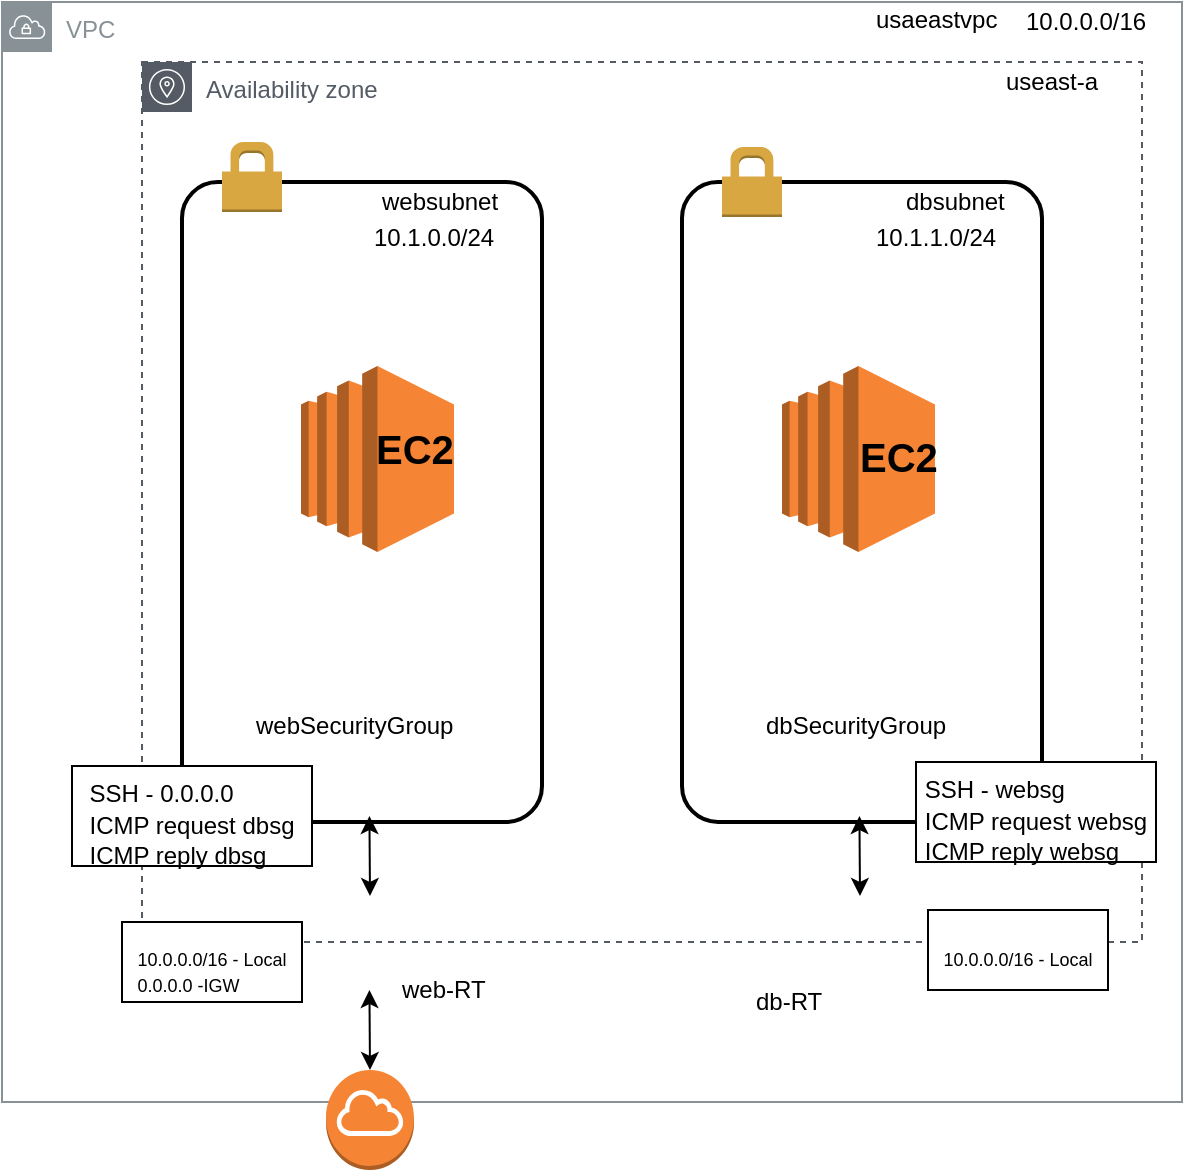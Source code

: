 <mxfile version="10.6.7" type="github"><diagram id="sutZoA35M7MX3dKam-xM" name="Page-1"><mxGraphModel dx="827" dy="418" grid="1" gridSize="10" guides="1" tooltips="1" connect="1" arrows="1" fold="1" page="1" pageScale="1" pageWidth="827" pageHeight="1169" math="0" shadow="0"><root><mxCell id="0"/><mxCell id="1" parent="0"/><mxCell id="QqPyAReXJ7TA30dUd2KR-27" style="edgeStyle=none;rounded=0;orthogonalLoop=1;jettySize=auto;html=1;exitX=0.5;exitY=0;exitDx=0;exitDy=0;exitPerimeter=0;startArrow=classic;startFill=1;fontSize=20;" edge="1" parent="1"><mxGeometry relative="1" as="geometry"><mxPoint x="384" y="537" as="sourcePoint"/><mxPoint x="383.714" y="497" as="targetPoint"/></mxGeometry></mxCell><mxCell id="fQZx-U2Kx0ZALfmcc3-l-2" value="VPC" style="outlineConnect=0;gradientColor=none;html=1;whiteSpace=wrap;fontSize=12;fontStyle=0;shape=mxgraph.aws4.group;grIcon=mxgraph.aws4.group_vpc;strokeColor=#879196;fillColor=none;verticalAlign=top;align=left;spacingLeft=30;fontColor=#879196;dashed=0;" parent="1" vertex="1"><mxGeometry x="200" y="90" width="590" height="550" as="geometry"/></mxCell><mxCell id="fQZx-U2Kx0ZALfmcc3-l-4" value="Availability zone" style="outlineConnect=0;gradientColor=none;html=1;whiteSpace=wrap;fontSize=12;fontStyle=0;shape=mxgraph.aws4.group;grIcon=mxgraph.aws4.group_availability_zone;strokeColor=#545B64;fillColor=none;verticalAlign=top;align=left;spacingLeft=30;fontColor=#545B64;dashed=1;" parent="1" vertex="1"><mxGeometry x="270" y="120" width="500" height="440" as="geometry"/></mxCell><mxCell id="fQZx-U2Kx0ZALfmcc3-l-5" value="" style="rounded=1;arcSize=10;dashed=0;strokeColor=#000000;fillColor=none;gradientColor=none;strokeWidth=2;" parent="1" vertex="1"><mxGeometry x="290" y="180" width="180" height="320" as="geometry"/></mxCell><mxCell id="fQZx-U2Kx0ZALfmcc3-l-6" value="" style="dashed=0;html=1;shape=mxgraph.aws3.permissions;fillColor=#D9A741;gradientColor=none;dashed=0;" parent="1" vertex="1"><mxGeometry x="310" y="160" width="30" height="35" as="geometry"/></mxCell><mxCell id="fQZx-U2Kx0ZALfmcc3-l-8" value="" style="rounded=1;arcSize=10;dashed=0;strokeColor=#000000;fillColor=none;gradientColor=none;strokeWidth=2;" parent="1" vertex="1"><mxGeometry x="540" y="180" width="180" height="320" as="geometry"/></mxCell><mxCell id="fQZx-U2Kx0ZALfmcc3-l-9" value="" style="dashed=0;html=1;shape=mxgraph.aws3.permissions;fillColor=#D9A741;gradientColor=none;dashed=0;" parent="1" vertex="1"><mxGeometry x="560" y="162.5" width="30" height="35" as="geometry"/></mxCell><mxCell id="fQZx-U2Kx0ZALfmcc3-l-10" value="" style="outlineConnect=0;dashed=0;verticalLabelPosition=bottom;verticalAlign=top;align=center;html=1;shape=mxgraph.aws3.ec2;fillColor=#F58534;gradientColor=none;" parent="1" vertex="1"><mxGeometry x="349.5" y="272" width="76.5" height="93" as="geometry"/></mxCell><mxCell id="fQZx-U2Kx0ZALfmcc3-l-11" value="" style="outlineConnect=0;dashed=0;verticalLabelPosition=bottom;verticalAlign=top;align=center;html=1;shape=mxgraph.aws3.ec2;fillColor=#F58534;gradientColor=none;" parent="1" vertex="1"><mxGeometry x="590" y="272" width="76.5" height="93" as="geometry"/></mxCell><mxCell id="fQZx-U2Kx0ZALfmcc3-l-12" value="" style="shape=image;html=1;verticalAlign=top;verticalLabelPosition=bottom;labelBackgroundColor=#ffffff;imageAspect=0;aspect=fixed;image=https://cdn2.iconfinder.com/data/icons/amazon-aws-stencils/100/Storage__Content_Delivery_AWS_Storage_Gateway-128.png" parent="1" vertex="1"><mxGeometry x="355" y="530" width="60" height="60" as="geometry"/></mxCell><mxCell id="fQZx-U2Kx0ZALfmcc3-l-13" value="" style="shape=image;html=1;verticalAlign=top;verticalLabelPosition=bottom;labelBackgroundColor=#ffffff;imageAspect=0;aspect=fixed;image=https://cdn2.iconfinder.com/data/icons/amazon-aws-stencils/100/Storage__Content_Delivery_AWS_Storage_Gateway-128.png" parent="1" vertex="1"><mxGeometry x="598.5" y="530" width="60" height="60" as="geometry"/></mxCell><mxCell id="fQZx-U2Kx0ZALfmcc3-l-15" value="" style="shape=image;html=1;verticalAlign=top;verticalLabelPosition=bottom;labelBackgroundColor=#ffffff;imageAspect=0;aspect=fixed;image=https://cdn2.iconfinder.com/data/icons/amazon-aws-stencils/100/Deployment__Management_copy_AWS_CloudFormation_Template-128.png" parent="1" vertex="1"><mxGeometry x="355" y="452" width="58" height="58" as="geometry"/></mxCell><mxCell id="fQZx-U2Kx0ZALfmcc3-l-17" value="" style="shape=image;html=1;verticalAlign=top;verticalLabelPosition=bottom;labelBackgroundColor=#ffffff;imageAspect=0;aspect=fixed;image=https://cdn2.iconfinder.com/data/icons/amazon-aws-stencils/100/Deployment__Management_copy_AWS_CloudFormation_Template-128.png" parent="1" vertex="1"><mxGeometry x="601" y="452" width="58" height="58" as="geometry"/></mxCell><mxCell id="QqPyAReXJ7TA30dUd2KR-2" value="usaeastvpc" style="text;html=1;resizable=0;points=[];autosize=1;align=left;verticalAlign=top;spacingTop=-4;" vertex="1" parent="1"><mxGeometry x="635" y="89" width="80" height="20" as="geometry"/></mxCell><mxCell id="QqPyAReXJ7TA30dUd2KR-3" value="useast-a" style="text;html=1;resizable=0;points=[];autosize=1;align=left;verticalAlign=top;spacingTop=-4;" vertex="1" parent="1"><mxGeometry x="700" y="120" width="60" height="20" as="geometry"/></mxCell><mxCell id="QqPyAReXJ7TA30dUd2KR-4" value="websubnet" style="text;html=1;resizable=0;points=[];autosize=1;align=left;verticalAlign=top;spacingTop=-4;" vertex="1" parent="1"><mxGeometry x="387.5" y="180" width="70" height="20" as="geometry"/></mxCell><mxCell id="QqPyAReXJ7TA30dUd2KR-5" value="dbsubnet" style="text;html=1;resizable=0;points=[];autosize=1;align=left;verticalAlign=top;spacingTop=-4;" vertex="1" parent="1"><mxGeometry x="650" y="180" width="60" height="20" as="geometry"/></mxCell><mxCell id="QqPyAReXJ7TA30dUd2KR-6" value="dbSecurityGroup" style="text;html=1;resizable=0;points=[];autosize=1;align=left;verticalAlign=top;spacingTop=-4;" vertex="1" parent="1"><mxGeometry x="580" y="442" width="110" height="20" as="geometry"/></mxCell><mxCell id="QqPyAReXJ7TA30dUd2KR-10" value="webSecurityGroup" style="text;html=1;resizable=0;points=[];autosize=1;align=left;verticalAlign=top;spacingTop=-4;" vertex="1" parent="1"><mxGeometry x="325" y="442" width="110" height="20" as="geometry"/></mxCell><mxCell id="QqPyAReXJ7TA30dUd2KR-12" value="db-RT" style="text;html=1;resizable=0;points=[];autosize=1;align=left;verticalAlign=top;spacingTop=-4;" vertex="1" parent="1"><mxGeometry x="575" y="580" width="50" height="20" as="geometry"/></mxCell><mxCell id="QqPyAReXJ7TA30dUd2KR-13" value="10.0.0.0/16" style="text;html=1;resizable=0;points=[];autosize=1;align=left;verticalAlign=top;spacingTop=-4;" vertex="1" parent="1"><mxGeometry x="710" y="90" width="80" height="20" as="geometry"/></mxCell><mxCell id="QqPyAReXJ7TA30dUd2KR-14" value="10.1.0.0/24" style="text;html=1;resizable=0;points=[];autosize=1;align=left;verticalAlign=top;spacingTop=-4;" vertex="1" parent="1"><mxGeometry x="384" y="197.5" width="80" height="20" as="geometry"/></mxCell><mxCell id="QqPyAReXJ7TA30dUd2KR-15" value="10.1.1.0/24" style="text;html=1;resizable=0;points=[];autosize=1;align=left;verticalAlign=top;spacingTop=-4;" vertex="1" parent="1"><mxGeometry x="635" y="197.5" width="80" height="20" as="geometry"/></mxCell><mxCell id="QqPyAReXJ7TA30dUd2KR-17" value="&lt;font style=&quot;font-size: 20px;&quot;&gt;EC2&lt;/font&gt;" style="text;html=1;resizable=0;points=[];autosize=1;align=left;verticalAlign=top;spacingTop=-4;fontSize=20;fontStyle=1" vertex="1" parent="1"><mxGeometry x="385" y="298.5" width="60" height="20" as="geometry"/></mxCell><mxCell id="QqPyAReXJ7TA30dUd2KR-18" value="&lt;font style=&quot;font-size: 20px;&quot;&gt;EC2&lt;/font&gt;" style="text;html=1;resizable=0;points=[];autosize=1;align=left;verticalAlign=top;spacingTop=-4;fontSize=20;fontStyle=1" vertex="1" parent="1"><mxGeometry x="627" y="302.5" width="60" height="20" as="geometry"/></mxCell><mxCell id="QqPyAReXJ7TA30dUd2KR-22" style="edgeStyle=none;rounded=0;orthogonalLoop=1;jettySize=auto;html=1;exitX=0.5;exitY=0;exitDx=0;exitDy=0;exitPerimeter=0;startArrow=classic;startFill=1;fontSize=20;" edge="1" parent="1" source="QqPyAReXJ7TA30dUd2KR-21"><mxGeometry relative="1" as="geometry"><mxPoint x="383.714" y="584" as="targetPoint"/></mxGeometry></mxCell><mxCell id="QqPyAReXJ7TA30dUd2KR-21" value="" style="outlineConnect=0;dashed=0;verticalLabelPosition=bottom;verticalAlign=top;align=center;html=1;shape=mxgraph.aws3.internet_gateway;fillColor=#F58534;gradientColor=none;fontSize=20;" vertex="1" parent="1"><mxGeometry x="362" y="624" width="44" height="50" as="geometry"/></mxCell><mxCell id="QqPyAReXJ7TA30dUd2KR-23" value="&lt;div style=&quot;text-align: left&quot;&gt;&lt;span style=&quot;font-size: 12px&quot;&gt;SSH - websg&lt;/span&gt;&lt;/div&gt;&lt;font style=&quot;font-size: 12px&quot;&gt;&lt;div style=&quot;text-align: left&quot;&gt;&lt;span&gt;ICMP request websg&lt;/span&gt;&lt;/div&gt;&lt;div style=&quot;text-align: left&quot;&gt;&lt;span&gt;ICMP reply websg&lt;/span&gt;&lt;/div&gt;&lt;/font&gt;" style="rounded=0;whiteSpace=wrap;html=1;fontSize=20;" vertex="1" parent="1"><mxGeometry x="657" y="470" width="120" height="50" as="geometry"/></mxCell><mxCell id="QqPyAReXJ7TA30dUd2KR-24" value="&lt;div style=&quot;text-align: left&quot;&gt;&lt;span style=&quot;font-size: 12px&quot;&gt;SSH - 0.0.0.0&lt;/span&gt;&lt;/div&gt;&lt;font style=&quot;font-size: 12px&quot;&gt;&lt;div style=&quot;text-align: left&quot;&gt;&lt;span&gt;ICMP request dbsg&lt;/span&gt;&lt;/div&gt;&lt;div style=&quot;text-align: left&quot;&gt;&lt;span&gt;ICMP reply dbsg&lt;/span&gt;&lt;/div&gt;&lt;/font&gt;" style="rounded=0;whiteSpace=wrap;html=1;fontSize=20;" vertex="1" parent="1"><mxGeometry x="235" y="472" width="120" height="50" as="geometry"/></mxCell><mxCell id="QqPyAReXJ7TA30dUd2KR-25" value="&lt;div style=&quot;text-align: left&quot;&gt;&lt;span style=&quot;font-size: 9px&quot;&gt;10.0.0.0/16 - Local&lt;/span&gt;&lt;/div&gt;&lt;font style=&quot;font-size: 9px&quot;&gt;&lt;div style=&quot;text-align: left&quot;&gt;0.0.0.0 -IGW&lt;/div&gt;&lt;/font&gt;" style="rounded=0;whiteSpace=wrap;html=1;fontSize=20;" vertex="1" parent="1"><mxGeometry x="260" y="550" width="90" height="40" as="geometry"/></mxCell><mxCell id="QqPyAReXJ7TA30dUd2KR-26" value="&lt;div style=&quot;text-align: left&quot;&gt;&lt;span style=&quot;font-size: 9px&quot;&gt;10.0.0.0/16 - Local&lt;/span&gt;&lt;/div&gt;" style="rounded=0;whiteSpace=wrap;html=1;fontSize=20;" vertex="1" parent="1"><mxGeometry x="663" y="544" width="90" height="40" as="geometry"/></mxCell><mxCell id="QqPyAReXJ7TA30dUd2KR-11" value="web-RT" style="text;html=1;resizable=0;points=[];autosize=1;align=left;verticalAlign=top;spacingTop=-4;" vertex="1" parent="1"><mxGeometry x="397.5" y="574" width="60" height="20" as="geometry"/></mxCell><mxCell id="QqPyAReXJ7TA30dUd2KR-28" style="edgeStyle=none;rounded=0;orthogonalLoop=1;jettySize=auto;html=1;exitX=0.5;exitY=0;exitDx=0;exitDy=0;exitPerimeter=0;startArrow=classic;startFill=1;fontSize=20;" edge="1" parent="1"><mxGeometry relative="1" as="geometry"><mxPoint x="629" y="537" as="sourcePoint"/><mxPoint x="628.714" y="497" as="targetPoint"/></mxGeometry></mxCell></root></mxGraphModel></diagram></mxfile>